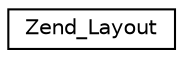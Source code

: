 digraph G
{
  edge [fontname="Helvetica",fontsize="10",labelfontname="Helvetica",labelfontsize="10"];
  node [fontname="Helvetica",fontsize="10",shape=record];
  rankdir="LR";
  Node1 [label="Zend_Layout",height=0.2,width=0.4,color="black", fillcolor="white", style="filled",URL="$class_zend___layout.html"];
}
